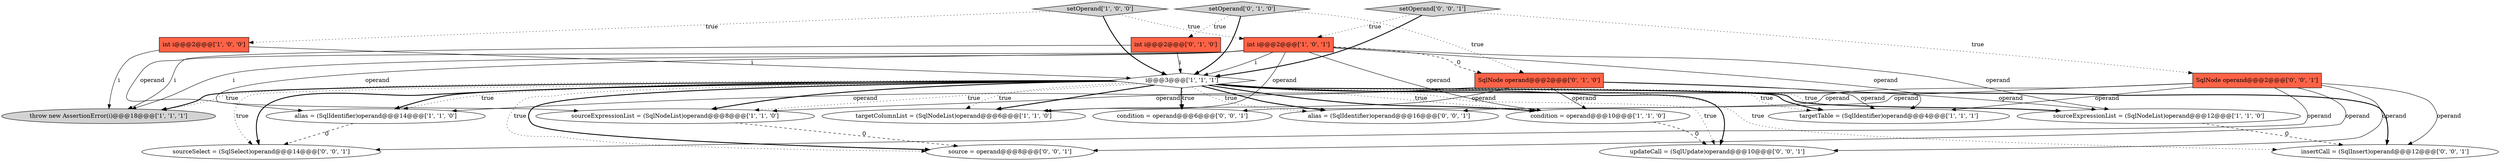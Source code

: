 digraph {
5 [style = filled, label = "alias = (SqlIdentifier)operand@@@14@@@['1', '1', '0']", fillcolor = white, shape = ellipse image = "AAA0AAABBB1BBB"];
21 [style = filled, label = "setOperand['0', '0', '1']", fillcolor = lightgray, shape = diamond image = "AAA0AAABBB3BBB"];
20 [style = filled, label = "updateCall = (SqlUpdate)operand@@@10@@@['0', '0', '1']", fillcolor = white, shape = ellipse image = "AAA0AAABBB3BBB"];
12 [style = filled, label = "SqlNode operand@@@2@@@['0', '1', '0']", fillcolor = tomato, shape = box image = "AAA1AAABBB2BBB"];
9 [style = filled, label = "sourceExpressionList = (SqlNodeList)operand@@@12@@@['1', '1', '0']", fillcolor = white, shape = ellipse image = "AAA0AAABBB1BBB"];
2 [style = filled, label = "sourceExpressionList = (SqlNodeList)operand@@@8@@@['1', '1', '0']", fillcolor = white, shape = ellipse image = "AAA0AAABBB1BBB"];
6 [style = filled, label = "targetTable = (SqlIdentifier)operand@@@4@@@['1', '1', '1']", fillcolor = white, shape = ellipse image = "AAA0AAABBB1BBB"];
10 [style = filled, label = "throw new AssertionError(i)@@@18@@@['1', '1', '1']", fillcolor = lightgray, shape = ellipse image = "AAA0AAABBB1BBB"];
3 [style = filled, label = "targetColumnList = (SqlNodeList)operand@@@6@@@['1', '1', '0']", fillcolor = white, shape = ellipse image = "AAA0AAABBB1BBB"];
0 [style = filled, label = "int i@@@2@@@['1', '0', '0']", fillcolor = tomato, shape = box image = "AAA0AAABBB1BBB"];
13 [style = filled, label = "setOperand['0', '1', '0']", fillcolor = lightgray, shape = diamond image = "AAA0AAABBB2BBB"];
7 [style = filled, label = "int i@@@2@@@['1', '0', '1']", fillcolor = tomato, shape = box image = "AAA0AAABBB1BBB"];
1 [style = filled, label = "i@@@3@@@['1', '1', '1']", fillcolor = white, shape = diamond image = "AAA0AAABBB1BBB"];
14 [style = filled, label = "insertCall = (SqlInsert)operand@@@12@@@['0', '0', '1']", fillcolor = white, shape = ellipse image = "AAA0AAABBB3BBB"];
17 [style = filled, label = "sourceSelect = (SqlSelect)operand@@@14@@@['0', '0', '1']", fillcolor = white, shape = ellipse image = "AAA0AAABBB3BBB"];
11 [style = filled, label = "int i@@@2@@@['0', '1', '0']", fillcolor = tomato, shape = box image = "AAA0AAABBB2BBB"];
4 [style = filled, label = "setOperand['1', '0', '0']", fillcolor = lightgray, shape = diamond image = "AAA0AAABBB1BBB"];
8 [style = filled, label = "condition = operand@@@10@@@['1', '1', '0']", fillcolor = white, shape = ellipse image = "AAA0AAABBB1BBB"];
15 [style = filled, label = "SqlNode operand@@@2@@@['0', '0', '1']", fillcolor = tomato, shape = box image = "AAA0AAABBB3BBB"];
19 [style = filled, label = "condition = operand@@@6@@@['0', '0', '1']", fillcolor = white, shape = ellipse image = "AAA0AAABBB3BBB"];
16 [style = filled, label = "source = operand@@@8@@@['0', '0', '1']", fillcolor = white, shape = ellipse image = "AAA0AAABBB3BBB"];
18 [style = filled, label = "alias = (SqlIdentifier)operand@@@16@@@['0', '0', '1']", fillcolor = white, shape = ellipse image = "AAA0AAABBB3BBB"];
1->5 [style = bold, label=""];
11->10 [style = solid, label="i"];
12->8 [style = solid, label="operand"];
15->18 [style = solid, label="operand"];
1->10 [style = dotted, label="true"];
1->8 [style = bold, label=""];
7->3 [style = solid, label="operand"];
1->17 [style = dotted, label="true"];
13->12 [style = dotted, label="true"];
21->15 [style = dotted, label="true"];
7->6 [style = solid, label="operand"];
0->1 [style = solid, label="i"];
7->1 [style = solid, label="i"];
4->0 [style = dotted, label="true"];
11->1 [style = solid, label="i"];
12->2 [style = solid, label="operand"];
8->20 [style = dashed, label="0"];
12->6 [style = solid, label="operand"];
15->16 [style = solid, label="operand"];
1->3 [style = bold, label=""];
4->7 [style = dotted, label="true"];
1->20 [style = bold, label=""];
1->18 [style = bold, label=""];
7->8 [style = solid, label="operand"];
15->6 [style = solid, label="operand"];
1->14 [style = dotted, label="true"];
15->20 [style = solid, label="operand"];
7->10 [style = solid, label="i"];
12->9 [style = solid, label="operand"];
7->9 [style = solid, label="operand"];
1->19 [style = dotted, label="true"];
12->5 [style = solid, label="operand"];
1->9 [style = bold, label=""];
13->1 [style = bold, label=""];
1->17 [style = bold, label=""];
1->3 [style = dotted, label="true"];
1->18 [style = dotted, label="true"];
0->10 [style = solid, label="i"];
1->6 [style = bold, label=""];
9->14 [style = dashed, label="0"];
5->17 [style = dashed, label="0"];
7->5 [style = solid, label="operand"];
15->19 [style = solid, label="operand"];
1->16 [style = bold, label=""];
2->16 [style = dashed, label="0"];
1->9 [style = dotted, label="true"];
21->7 [style = dotted, label="true"];
21->1 [style = bold, label=""];
1->8 [style = dotted, label="true"];
15->14 [style = solid, label="operand"];
7->12 [style = dashed, label="0"];
13->11 [style = dotted, label="true"];
1->6 [style = dotted, label="true"];
1->14 [style = bold, label=""];
1->16 [style = dotted, label="true"];
1->2 [style = bold, label=""];
4->1 [style = bold, label=""];
1->2 [style = dotted, label="true"];
1->19 [style = bold, label=""];
1->10 [style = bold, label=""];
7->2 [style = solid, label="operand"];
1->20 [style = dotted, label="true"];
1->5 [style = dotted, label="true"];
12->3 [style = solid, label="operand"];
15->17 [style = solid, label="operand"];
}
